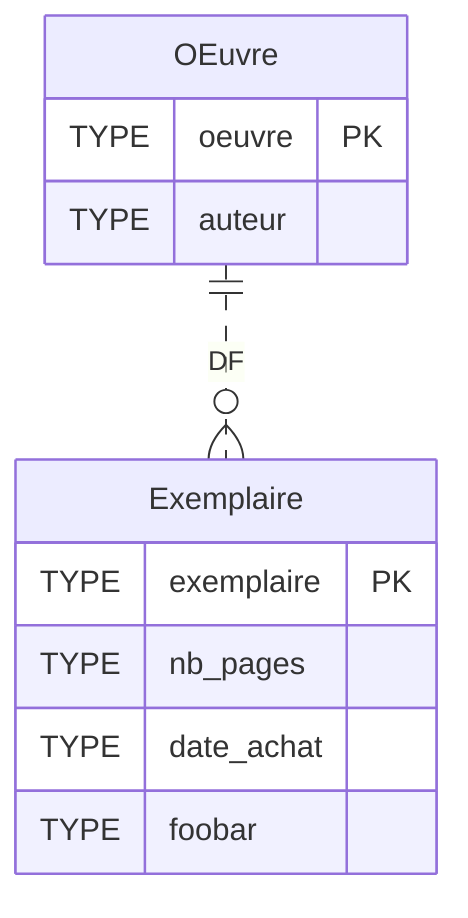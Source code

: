 erDiagram
  %% Generated by Mocodo 4.0.2
  OEuvre {
    TYPE oeuvre PK
    TYPE auteur
  }
  Exemplaire {
    TYPE exemplaire PK
    TYPE nb_pages
    TYPE date_achat
    TYPE foobar
  }
  OEuvre ||..o{ Exemplaire: DF